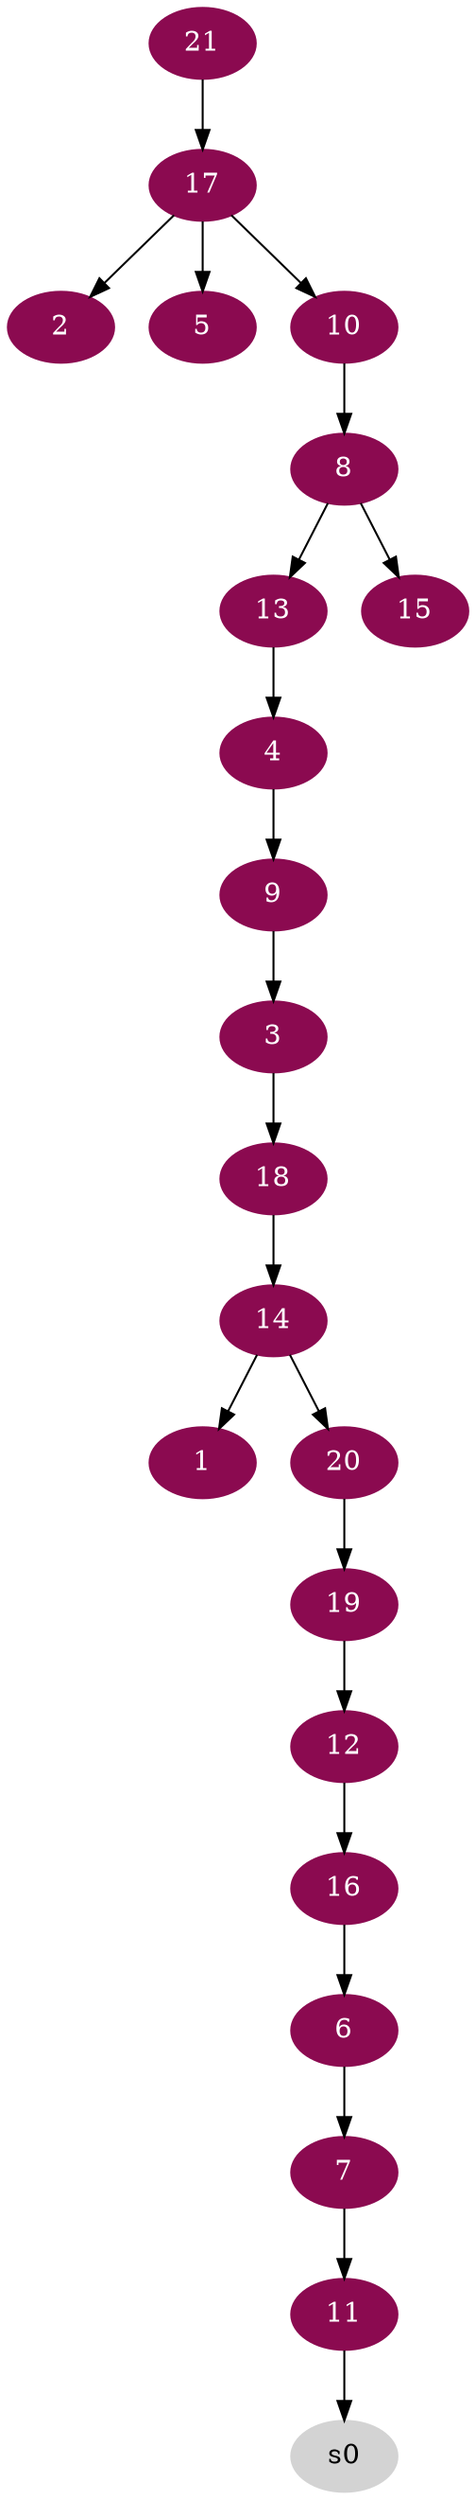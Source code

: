 digraph G {
node [color=deeppink4, style=filled, fontcolor=white];
14 -> 1;
17 -> 2;
9 -> 3;
13 -> 4;
17 -> 5;
16 -> 6;
6 -> 7;
10 -> 8;
4 -> 9;
17 -> 10;
7 -> 11;
19 -> 12;
8 -> 13;
18 -> 14;
8 -> 15;
12 -> 16;
21 -> 17;
3 -> 18;
20 -> 19;
14 -> 20;
node [color=lightgrey, style=filled, fontcolor=black];
11 -> s0;
}
